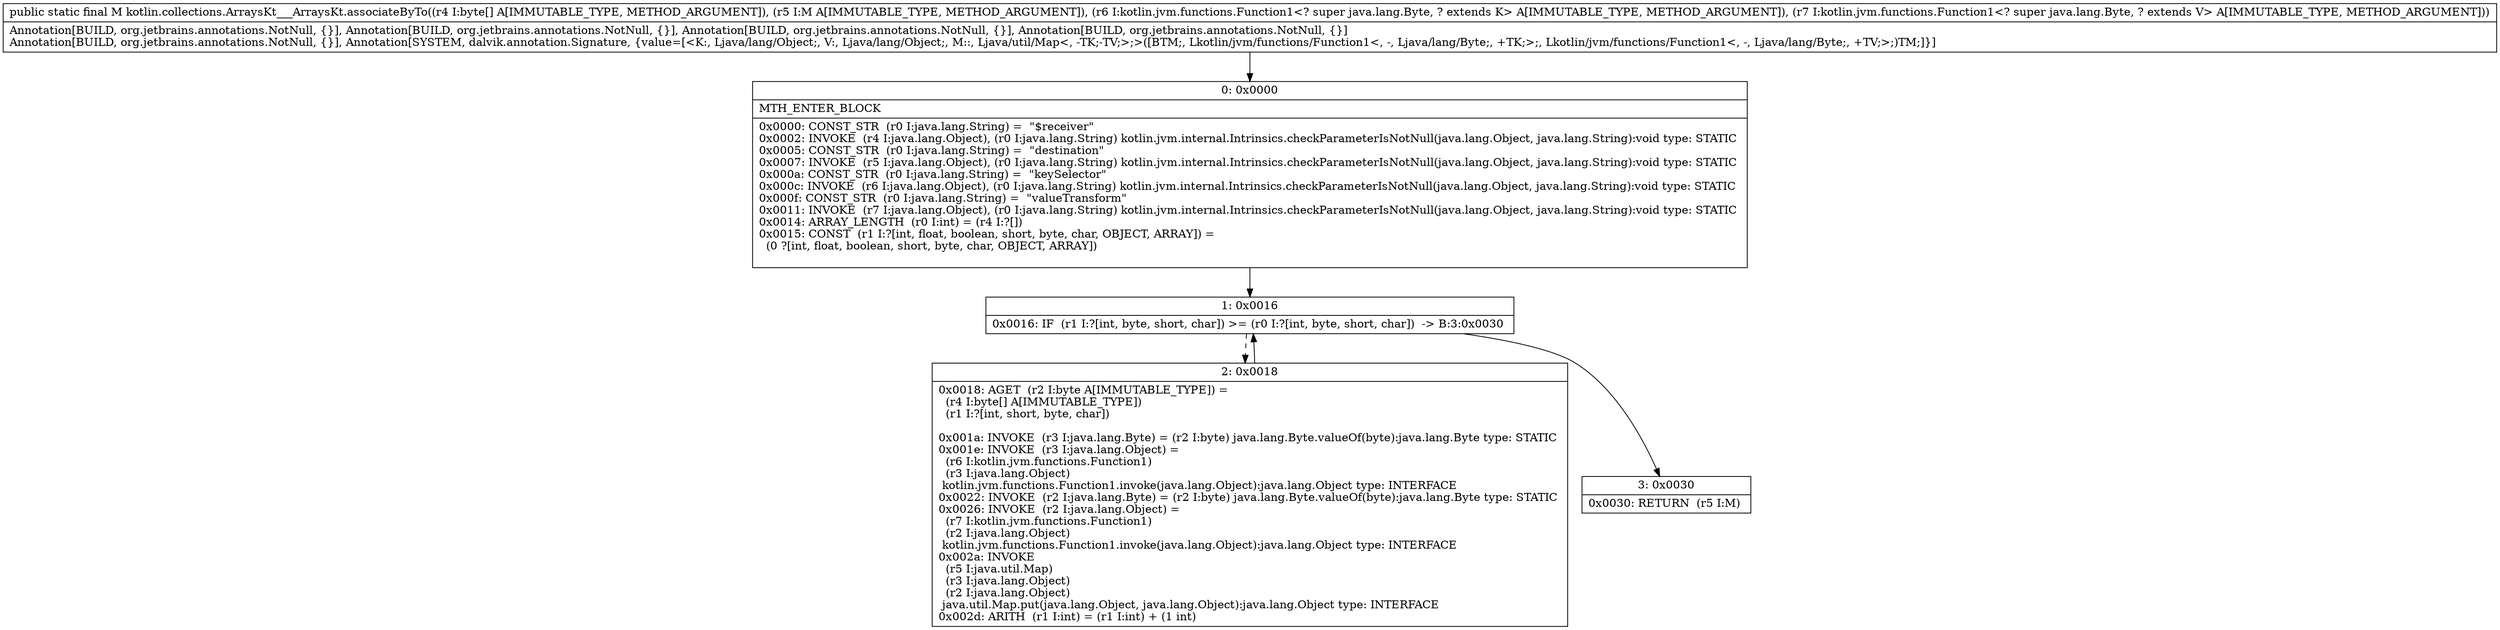 digraph "CFG forkotlin.collections.ArraysKt___ArraysKt.associateByTo([BLjava\/util\/Map;Lkotlin\/jvm\/functions\/Function1;Lkotlin\/jvm\/functions\/Function1;)Ljava\/util\/Map;" {
Node_0 [shape=record,label="{0\:\ 0x0000|MTH_ENTER_BLOCK\l|0x0000: CONST_STR  (r0 I:java.lang.String) =  \"$receiver\" \l0x0002: INVOKE  (r4 I:java.lang.Object), (r0 I:java.lang.String) kotlin.jvm.internal.Intrinsics.checkParameterIsNotNull(java.lang.Object, java.lang.String):void type: STATIC \l0x0005: CONST_STR  (r0 I:java.lang.String) =  \"destination\" \l0x0007: INVOKE  (r5 I:java.lang.Object), (r0 I:java.lang.String) kotlin.jvm.internal.Intrinsics.checkParameterIsNotNull(java.lang.Object, java.lang.String):void type: STATIC \l0x000a: CONST_STR  (r0 I:java.lang.String) =  \"keySelector\" \l0x000c: INVOKE  (r6 I:java.lang.Object), (r0 I:java.lang.String) kotlin.jvm.internal.Intrinsics.checkParameterIsNotNull(java.lang.Object, java.lang.String):void type: STATIC \l0x000f: CONST_STR  (r0 I:java.lang.String) =  \"valueTransform\" \l0x0011: INVOKE  (r7 I:java.lang.Object), (r0 I:java.lang.String) kotlin.jvm.internal.Intrinsics.checkParameterIsNotNull(java.lang.Object, java.lang.String):void type: STATIC \l0x0014: ARRAY_LENGTH  (r0 I:int) = (r4 I:?[]) \l0x0015: CONST  (r1 I:?[int, float, boolean, short, byte, char, OBJECT, ARRAY]) = \l  (0 ?[int, float, boolean, short, byte, char, OBJECT, ARRAY])\l \l}"];
Node_1 [shape=record,label="{1\:\ 0x0016|0x0016: IF  (r1 I:?[int, byte, short, char]) \>= (r0 I:?[int, byte, short, char])  \-\> B:3:0x0030 \l}"];
Node_2 [shape=record,label="{2\:\ 0x0018|0x0018: AGET  (r2 I:byte A[IMMUTABLE_TYPE]) = \l  (r4 I:byte[] A[IMMUTABLE_TYPE])\l  (r1 I:?[int, short, byte, char])\l \l0x001a: INVOKE  (r3 I:java.lang.Byte) = (r2 I:byte) java.lang.Byte.valueOf(byte):java.lang.Byte type: STATIC \l0x001e: INVOKE  (r3 I:java.lang.Object) = \l  (r6 I:kotlin.jvm.functions.Function1)\l  (r3 I:java.lang.Object)\l kotlin.jvm.functions.Function1.invoke(java.lang.Object):java.lang.Object type: INTERFACE \l0x0022: INVOKE  (r2 I:java.lang.Byte) = (r2 I:byte) java.lang.Byte.valueOf(byte):java.lang.Byte type: STATIC \l0x0026: INVOKE  (r2 I:java.lang.Object) = \l  (r7 I:kotlin.jvm.functions.Function1)\l  (r2 I:java.lang.Object)\l kotlin.jvm.functions.Function1.invoke(java.lang.Object):java.lang.Object type: INTERFACE \l0x002a: INVOKE  \l  (r5 I:java.util.Map)\l  (r3 I:java.lang.Object)\l  (r2 I:java.lang.Object)\l java.util.Map.put(java.lang.Object, java.lang.Object):java.lang.Object type: INTERFACE \l0x002d: ARITH  (r1 I:int) = (r1 I:int) + (1 int) \l}"];
Node_3 [shape=record,label="{3\:\ 0x0030|0x0030: RETURN  (r5 I:M) \l}"];
MethodNode[shape=record,label="{public static final M kotlin.collections.ArraysKt___ArraysKt.associateByTo((r4 I:byte[] A[IMMUTABLE_TYPE, METHOD_ARGUMENT]), (r5 I:M A[IMMUTABLE_TYPE, METHOD_ARGUMENT]), (r6 I:kotlin.jvm.functions.Function1\<? super java.lang.Byte, ? extends K\> A[IMMUTABLE_TYPE, METHOD_ARGUMENT]), (r7 I:kotlin.jvm.functions.Function1\<? super java.lang.Byte, ? extends V\> A[IMMUTABLE_TYPE, METHOD_ARGUMENT]))  | Annotation[BUILD, org.jetbrains.annotations.NotNull, \{\}], Annotation[BUILD, org.jetbrains.annotations.NotNull, \{\}], Annotation[BUILD, org.jetbrains.annotations.NotNull, \{\}], Annotation[BUILD, org.jetbrains.annotations.NotNull, \{\}]\lAnnotation[BUILD, org.jetbrains.annotations.NotNull, \{\}], Annotation[SYSTEM, dalvik.annotation.Signature, \{value=[\<K:, Ljava\/lang\/Object;, V:, Ljava\/lang\/Object;, M::, Ljava\/util\/Map\<, \-TK;\-TV;\>;\>([BTM;, Lkotlin\/jvm\/functions\/Function1\<, \-, Ljava\/lang\/Byte;, +TK;\>;, Lkotlin\/jvm\/functions\/Function1\<, \-, Ljava\/lang\/Byte;, +TV;\>;)TM;]\}]\l}"];
MethodNode -> Node_0;
Node_0 -> Node_1;
Node_1 -> Node_2[style=dashed];
Node_1 -> Node_3;
Node_2 -> Node_1;
}

